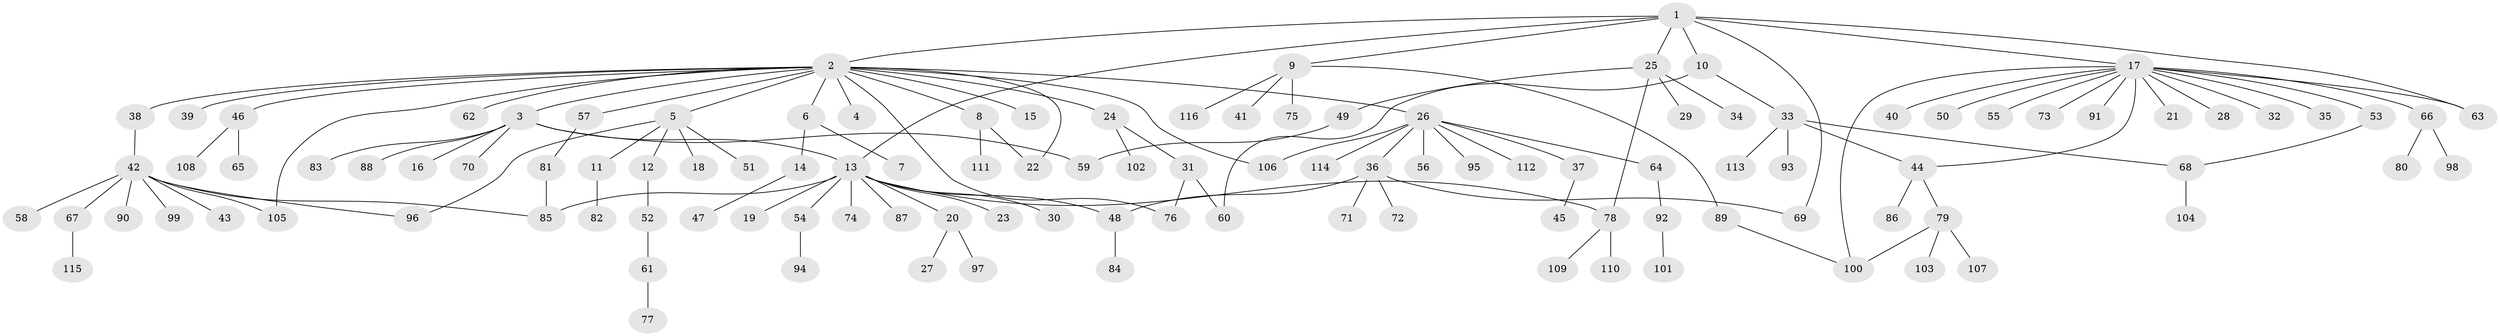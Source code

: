 // coarse degree distribution, {8: 0.012345679012345678, 16: 0.012345679012345678, 7: 0.024691358024691357, 1: 0.5185185185185185, 6: 0.012345679012345678, 3: 0.1111111111111111, 2: 0.2222222222222222, 5: 0.012345679012345678, 11: 0.024691358024691357, 4: 0.04938271604938271}
// Generated by graph-tools (version 1.1) at 2025/18/03/04/25 18:18:26]
// undirected, 116 vertices, 133 edges
graph export_dot {
graph [start="1"]
  node [color=gray90,style=filled];
  1;
  2;
  3;
  4;
  5;
  6;
  7;
  8;
  9;
  10;
  11;
  12;
  13;
  14;
  15;
  16;
  17;
  18;
  19;
  20;
  21;
  22;
  23;
  24;
  25;
  26;
  27;
  28;
  29;
  30;
  31;
  32;
  33;
  34;
  35;
  36;
  37;
  38;
  39;
  40;
  41;
  42;
  43;
  44;
  45;
  46;
  47;
  48;
  49;
  50;
  51;
  52;
  53;
  54;
  55;
  56;
  57;
  58;
  59;
  60;
  61;
  62;
  63;
  64;
  65;
  66;
  67;
  68;
  69;
  70;
  71;
  72;
  73;
  74;
  75;
  76;
  77;
  78;
  79;
  80;
  81;
  82;
  83;
  84;
  85;
  86;
  87;
  88;
  89;
  90;
  91;
  92;
  93;
  94;
  95;
  96;
  97;
  98;
  99;
  100;
  101;
  102;
  103;
  104;
  105;
  106;
  107;
  108;
  109;
  110;
  111;
  112;
  113;
  114;
  115;
  116;
  1 -- 2;
  1 -- 9;
  1 -- 10;
  1 -- 13;
  1 -- 17;
  1 -- 25;
  1 -- 63;
  1 -- 69;
  2 -- 3;
  2 -- 4;
  2 -- 5;
  2 -- 6;
  2 -- 8;
  2 -- 15;
  2 -- 22;
  2 -- 24;
  2 -- 26;
  2 -- 38;
  2 -- 39;
  2 -- 46;
  2 -- 57;
  2 -- 62;
  2 -- 76;
  2 -- 105;
  2 -- 106;
  3 -- 13;
  3 -- 16;
  3 -- 59;
  3 -- 70;
  3 -- 83;
  3 -- 88;
  5 -- 11;
  5 -- 12;
  5 -- 18;
  5 -- 51;
  5 -- 96;
  6 -- 7;
  6 -- 14;
  8 -- 22;
  8 -- 111;
  9 -- 41;
  9 -- 75;
  9 -- 89;
  9 -- 116;
  10 -- 33;
  10 -- 60;
  11 -- 82;
  12 -- 52;
  13 -- 19;
  13 -- 20;
  13 -- 23;
  13 -- 30;
  13 -- 48;
  13 -- 54;
  13 -- 74;
  13 -- 78;
  13 -- 85;
  13 -- 87;
  14 -- 47;
  17 -- 21;
  17 -- 28;
  17 -- 32;
  17 -- 35;
  17 -- 40;
  17 -- 44;
  17 -- 50;
  17 -- 53;
  17 -- 55;
  17 -- 63;
  17 -- 66;
  17 -- 73;
  17 -- 91;
  17 -- 100;
  20 -- 27;
  20 -- 97;
  24 -- 31;
  24 -- 102;
  25 -- 29;
  25 -- 34;
  25 -- 49;
  25 -- 78;
  26 -- 36;
  26 -- 37;
  26 -- 56;
  26 -- 64;
  26 -- 95;
  26 -- 106;
  26 -- 112;
  26 -- 114;
  31 -- 60;
  31 -- 76;
  33 -- 44;
  33 -- 68;
  33 -- 93;
  33 -- 113;
  36 -- 48;
  36 -- 69;
  36 -- 71;
  36 -- 72;
  37 -- 45;
  38 -- 42;
  42 -- 43;
  42 -- 58;
  42 -- 67;
  42 -- 85;
  42 -- 90;
  42 -- 96;
  42 -- 99;
  42 -- 105;
  44 -- 79;
  44 -- 86;
  46 -- 65;
  46 -- 108;
  48 -- 84;
  49 -- 59;
  52 -- 61;
  53 -- 68;
  54 -- 94;
  57 -- 81;
  61 -- 77;
  64 -- 92;
  66 -- 80;
  66 -- 98;
  67 -- 115;
  68 -- 104;
  78 -- 109;
  78 -- 110;
  79 -- 100;
  79 -- 103;
  79 -- 107;
  81 -- 85;
  89 -- 100;
  92 -- 101;
}

